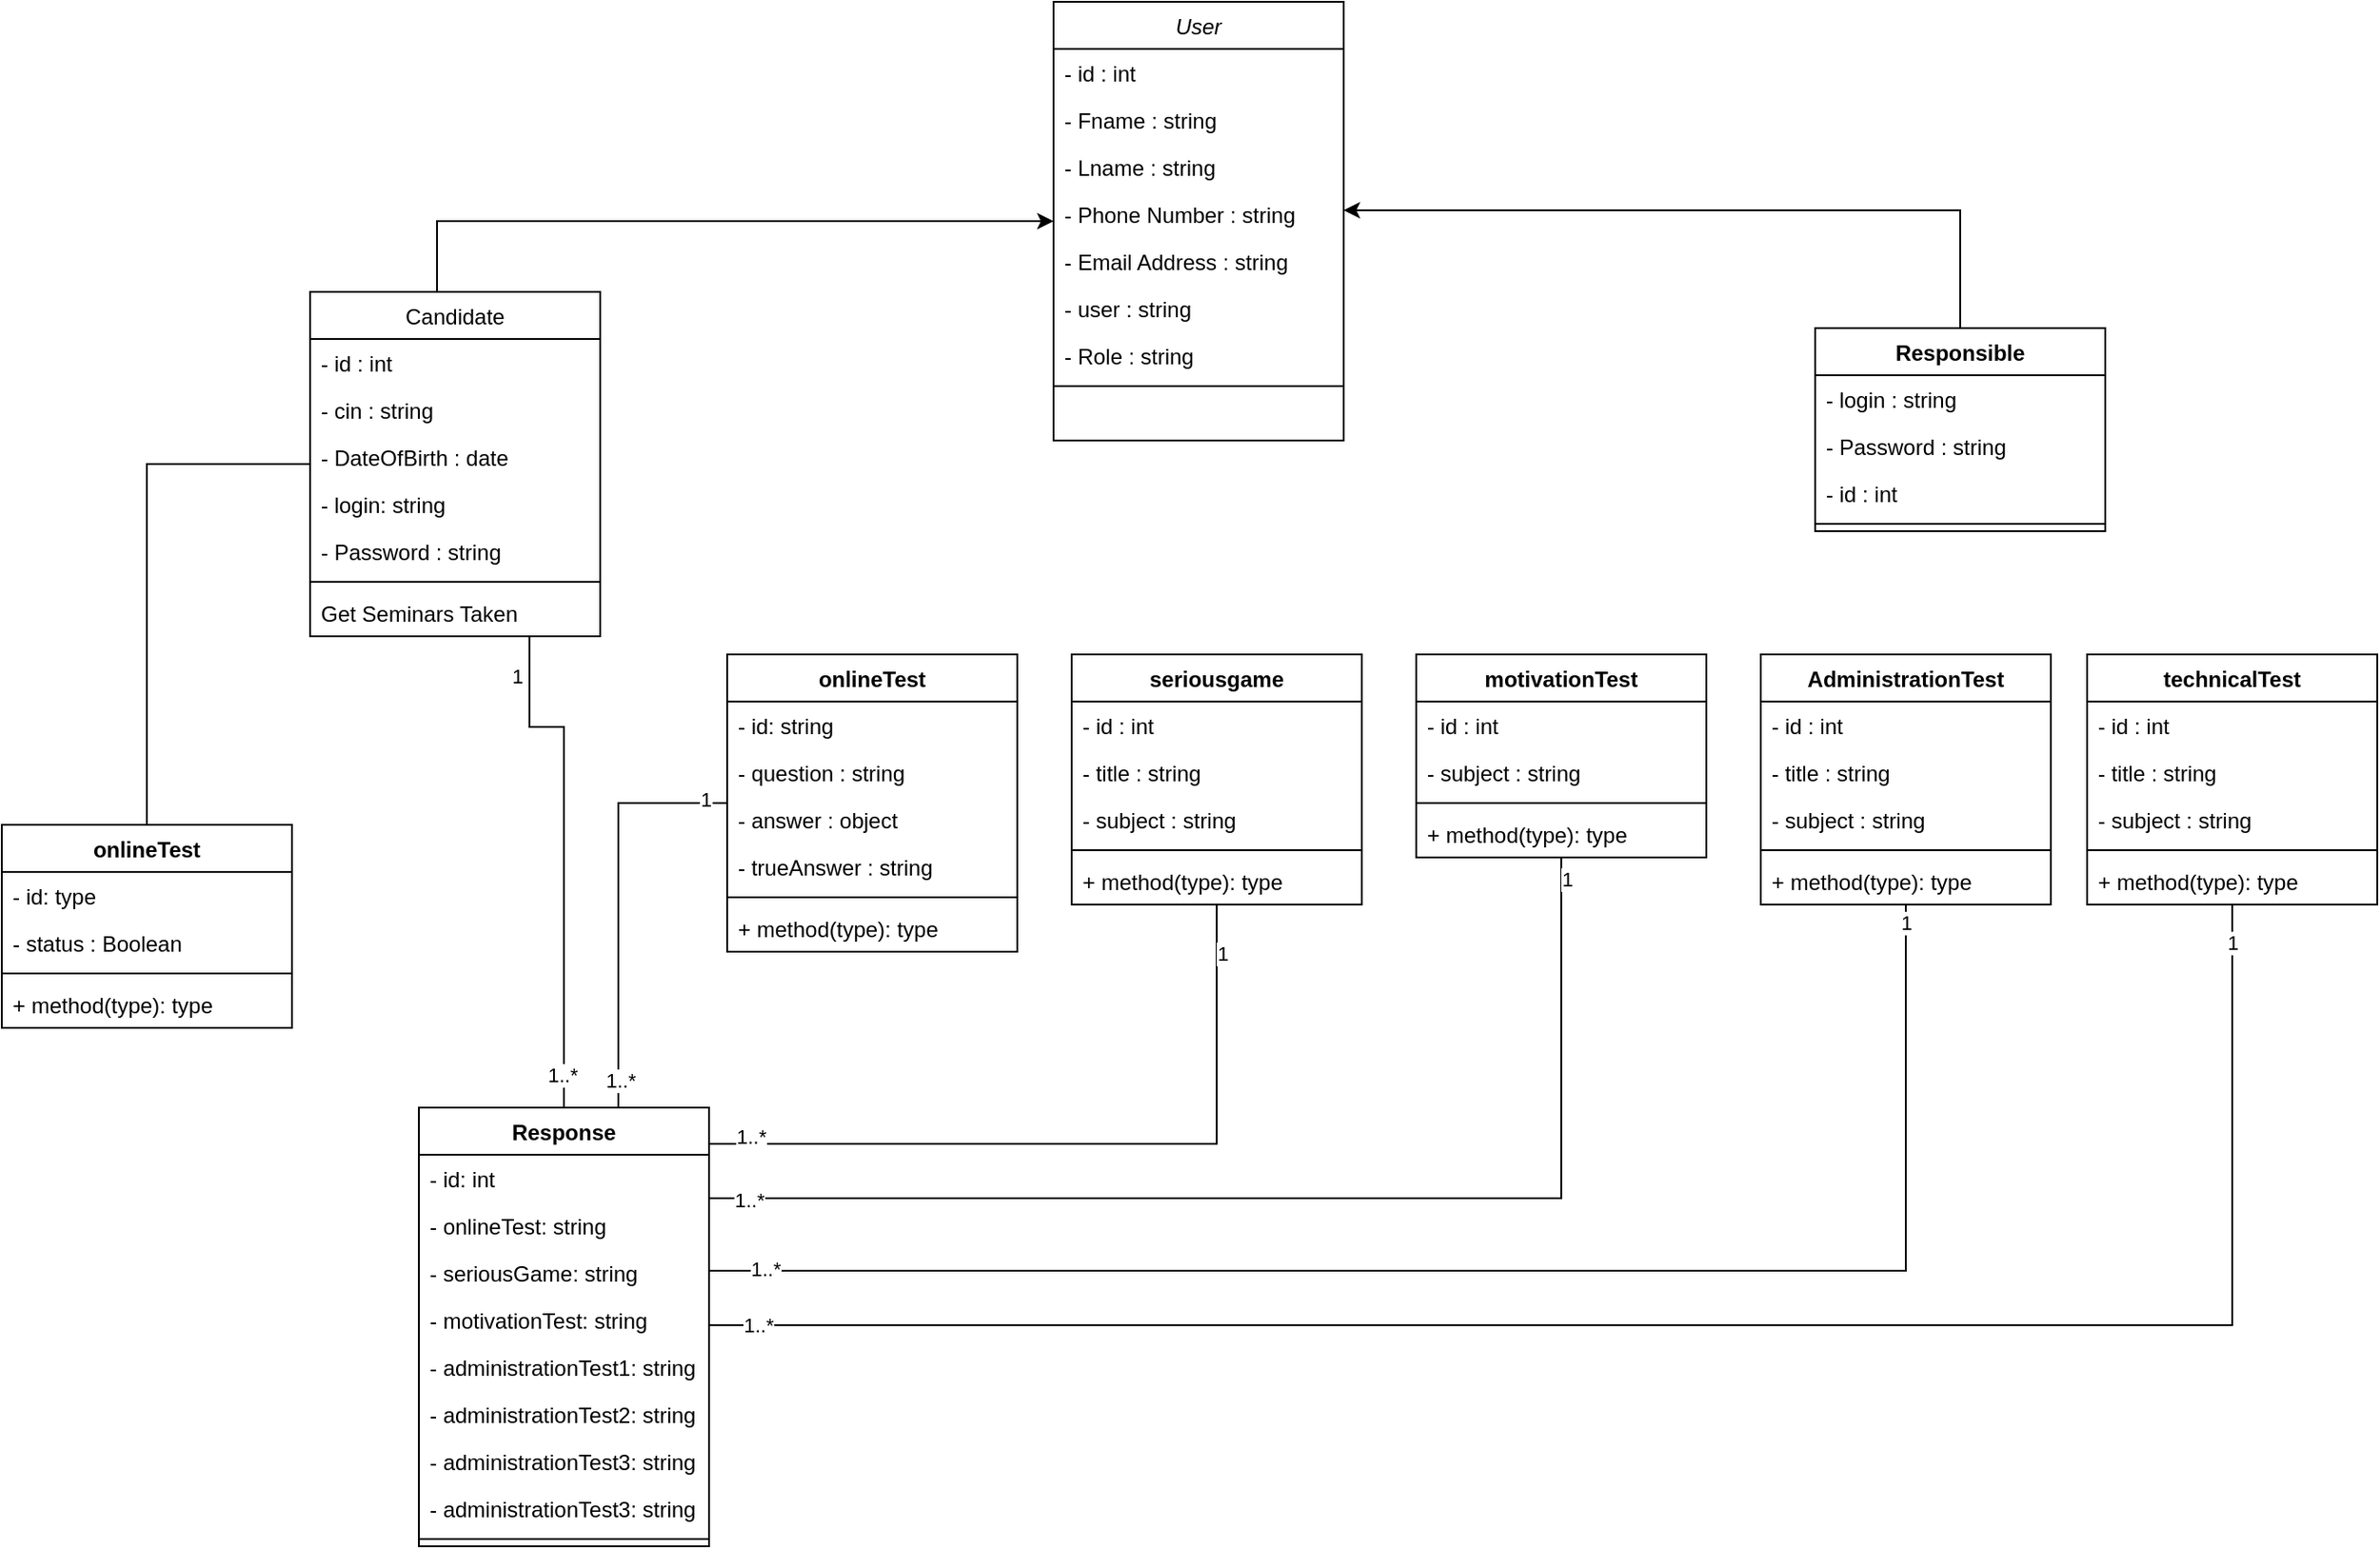<mxfile version="14.6.13" type="device"><diagram id="F8o84nJEw-hWBoXFJsS3" name="Page-1"><mxGraphModel dx="1874" dy="592" grid="1" gridSize="10" guides="1" tooltips="1" connect="1" arrows="1" fold="1" page="1" pageScale="1" pageWidth="850" pageHeight="1100" math="0" shadow="0"><root><mxCell id="0"/><mxCell id="1" parent="0"/><mxCell id="d54_C9uZVBw8hm2SXYbY-1" value="User" style="swimlane;fontStyle=2;align=center;verticalAlign=top;childLayout=stackLayout;horizontal=1;startSize=26;horizontalStack=0;resizeParent=1;resizeLast=0;collapsible=1;marginBottom=0;rounded=0;shadow=0;strokeWidth=1;" parent="1" vertex="1"><mxGeometry x="-50" y="40" width="160" height="242" as="geometry"><mxRectangle x="230" y="140" width="160" height="26" as="alternateBounds"/></mxGeometry></mxCell><mxCell id="d54_C9uZVBw8hm2SXYbY-2" value="- id : int" style="text;align=left;verticalAlign=top;spacingLeft=4;spacingRight=4;overflow=hidden;rotatable=0;points=[[0,0.5],[1,0.5]];portConstraint=eastwest;rounded=0;shadow=0;html=0;" parent="d54_C9uZVBw8hm2SXYbY-1" vertex="1"><mxGeometry y="26" width="160" height="26" as="geometry"/></mxCell><mxCell id="d54_C9uZVBw8hm2SXYbY-3" value="- Fname : string" style="text;align=left;verticalAlign=top;spacingLeft=4;spacingRight=4;overflow=hidden;rotatable=0;points=[[0,0.5],[1,0.5]];portConstraint=eastwest;" parent="d54_C9uZVBw8hm2SXYbY-1" vertex="1"><mxGeometry y="52" width="160" height="26" as="geometry"/></mxCell><mxCell id="d54_C9uZVBw8hm2SXYbY-4" value="- Lname : string" style="text;align=left;verticalAlign=top;spacingLeft=4;spacingRight=4;overflow=hidden;rotatable=0;points=[[0,0.5],[1,0.5]];portConstraint=eastwest;" parent="d54_C9uZVBw8hm2SXYbY-1" vertex="1"><mxGeometry y="78" width="160" height="26" as="geometry"/></mxCell><mxCell id="d54_C9uZVBw8hm2SXYbY-5" value="- Phone Number : string" style="text;align=left;verticalAlign=top;spacingLeft=4;spacingRight=4;overflow=hidden;rotatable=0;points=[[0,0.5],[1,0.5]];portConstraint=eastwest;rounded=0;shadow=0;html=0;" parent="d54_C9uZVBw8hm2SXYbY-1" vertex="1"><mxGeometry y="104" width="160" height="26" as="geometry"/></mxCell><mxCell id="d54_C9uZVBw8hm2SXYbY-6" value="- Email Address : string" style="text;align=left;verticalAlign=top;spacingLeft=4;spacingRight=4;overflow=hidden;rotatable=0;points=[[0,0.5],[1,0.5]];portConstraint=eastwest;rounded=0;shadow=0;html=0;" parent="d54_C9uZVBw8hm2SXYbY-1" vertex="1"><mxGeometry y="130" width="160" height="26" as="geometry"/></mxCell><mxCell id="d54_C9uZVBw8hm2SXYbY-38" value="- user : string" style="text;align=left;verticalAlign=top;spacingLeft=4;spacingRight=4;overflow=hidden;rotatable=0;points=[[0,0.5],[1,0.5]];portConstraint=eastwest;rounded=0;shadow=0;html=0;" parent="d54_C9uZVBw8hm2SXYbY-1" vertex="1"><mxGeometry y="156" width="160" height="26" as="geometry"/></mxCell><mxCell id="d54_C9uZVBw8hm2SXYbY-8" value="- Role : string" style="text;align=left;verticalAlign=top;spacingLeft=4;spacingRight=4;overflow=hidden;rotatable=0;points=[[0,0.5],[1,0.5]];portConstraint=eastwest;rounded=0;shadow=0;html=0;" parent="d54_C9uZVBw8hm2SXYbY-1" vertex="1"><mxGeometry y="182" width="160" height="26" as="geometry"/></mxCell><mxCell id="d54_C9uZVBw8hm2SXYbY-9" value="" style="line;html=1;strokeWidth=1;align=left;verticalAlign=middle;spacingTop=-1;spacingLeft=3;spacingRight=3;rotatable=0;labelPosition=right;points=[];portConstraint=eastwest;" parent="d54_C9uZVBw8hm2SXYbY-1" vertex="1"><mxGeometry y="208" width="160" height="8" as="geometry"/></mxCell><mxCell id="d54_C9uZVBw8hm2SXYbY-22" style="edgeStyle=orthogonalEdgeStyle;rounded=0;orthogonalLoop=1;jettySize=auto;html=1;" parent="1" source="d54_C9uZVBw8hm2SXYbY-10" target="d54_C9uZVBw8hm2SXYbY-1" edge="1"><mxGeometry relative="1" as="geometry"><Array as="points"><mxPoint x="-390" y="161"/></Array></mxGeometry></mxCell><mxCell id="d54_C9uZVBw8hm2SXYbY-46" style="edgeStyle=orthogonalEdgeStyle;rounded=0;orthogonalLoop=1;jettySize=auto;html=1;endArrow=none;endFill=0;" parent="1" source="d54_C9uZVBw8hm2SXYbY-10" target="d54_C9uZVBw8hm2SXYbY-42" edge="1"><mxGeometry relative="1" as="geometry"/></mxCell><mxCell id="d54_C9uZVBw8hm2SXYbY-55" style="edgeStyle=orthogonalEdgeStyle;rounded=0;orthogonalLoop=1;jettySize=auto;html=1;endArrow=none;endFill=0;" parent="1" source="d54_C9uZVBw8hm2SXYbY-10" target="d54_C9uZVBw8hm2SXYbY-50" edge="1"><mxGeometry relative="1" as="geometry"><Array as="points"><mxPoint x="-339" y="440"/></Array></mxGeometry></mxCell><mxCell id="d54_C9uZVBw8hm2SXYbY-56" value="1..*" style="edgeLabel;html=1;align=center;verticalAlign=middle;resizable=0;points=[];" parent="d54_C9uZVBw8hm2SXYbY-55" vertex="1" connectable="0"><mxGeometry x="0.868" y="-1" relative="1" as="geometry"><mxPoint as="offset"/></mxGeometry></mxCell><mxCell id="d54_C9uZVBw8hm2SXYbY-57" value="1" style="edgeLabel;html=1;align=center;verticalAlign=middle;resizable=0;points=[];" parent="d54_C9uZVBw8hm2SXYbY-55" vertex="1" connectable="0"><mxGeometry x="-0.841" y="-7" relative="1" as="geometry"><mxPoint as="offset"/></mxGeometry></mxCell><mxCell id="d54_C9uZVBw8hm2SXYbY-10" value="Candidate" style="swimlane;fontStyle=0;align=center;verticalAlign=top;childLayout=stackLayout;horizontal=1;startSize=26;horizontalStack=0;resizeParent=1;resizeLast=0;collapsible=1;marginBottom=0;rounded=0;shadow=0;strokeWidth=1;" parent="1" vertex="1"><mxGeometry x="-460" y="200" width="160" height="190" as="geometry"><mxRectangle x="130" y="380" width="160" height="26" as="alternateBounds"/></mxGeometry></mxCell><mxCell id="d54_C9uZVBw8hm2SXYbY-11" value="- id : int" style="text;align=left;verticalAlign=top;spacingLeft=4;spacingRight=4;overflow=hidden;rotatable=0;points=[[0,0.5],[1,0.5]];portConstraint=eastwest;rounded=0;shadow=0;html=0;" parent="d54_C9uZVBw8hm2SXYbY-10" vertex="1"><mxGeometry y="26" width="160" height="26" as="geometry"/></mxCell><mxCell id="d54_C9uZVBw8hm2SXYbY-12" value="- cin : string" style="text;align=left;verticalAlign=top;spacingLeft=4;spacingRight=4;overflow=hidden;rotatable=0;points=[[0,0.5],[1,0.5]];portConstraint=eastwest;" parent="d54_C9uZVBw8hm2SXYbY-10" vertex="1"><mxGeometry y="52" width="160" height="26" as="geometry"/></mxCell><mxCell id="d54_C9uZVBw8hm2SXYbY-13" value="- DateOfBirth : date" style="text;align=left;verticalAlign=top;spacingLeft=4;spacingRight=4;overflow=hidden;rotatable=0;points=[[0,0.5],[1,0.5]];portConstraint=eastwest;rounded=0;shadow=0;html=0;" parent="d54_C9uZVBw8hm2SXYbY-10" vertex="1"><mxGeometry y="78" width="160" height="26" as="geometry"/></mxCell><mxCell id="d54_C9uZVBw8hm2SXYbY-41" value="- login: string" style="text;align=left;verticalAlign=top;spacingLeft=4;spacingRight=4;overflow=hidden;rotatable=0;points=[[0,0.5],[1,0.5]];portConstraint=eastwest;rounded=0;shadow=0;html=0;" parent="d54_C9uZVBw8hm2SXYbY-10" vertex="1"><mxGeometry y="104" width="160" height="26" as="geometry"/></mxCell><mxCell id="d54_C9uZVBw8hm2SXYbY-40" value="- Password : string" style="text;align=left;verticalAlign=top;spacingLeft=4;spacingRight=4;overflow=hidden;rotatable=0;points=[[0,0.5],[1,0.5]];portConstraint=eastwest;rounded=0;shadow=0;html=0;" parent="d54_C9uZVBw8hm2SXYbY-10" vertex="1"><mxGeometry y="130" width="160" height="26" as="geometry"/></mxCell><mxCell id="d54_C9uZVBw8hm2SXYbY-17" value="" style="line;html=1;strokeWidth=1;align=left;verticalAlign=middle;spacingTop=-1;spacingLeft=3;spacingRight=3;rotatable=0;labelPosition=right;points=[];portConstraint=eastwest;" parent="d54_C9uZVBw8hm2SXYbY-10" vertex="1"><mxGeometry y="156" width="160" height="8" as="geometry"/></mxCell><mxCell id="d54_C9uZVBw8hm2SXYbY-18" value="Get Seminars Taken" style="text;align=left;verticalAlign=top;spacingLeft=4;spacingRight=4;overflow=hidden;rotatable=0;points=[[0,0.5],[1,0.5]];portConstraint=eastwest;" parent="d54_C9uZVBw8hm2SXYbY-10" vertex="1"><mxGeometry y="164" width="160" height="26" as="geometry"/></mxCell><mxCell id="d54_C9uZVBw8hm2SXYbY-23" style="edgeStyle=orthogonalEdgeStyle;rounded=0;orthogonalLoop=1;jettySize=auto;html=1;" parent="1" source="d54_C9uZVBw8hm2SXYbY-19" target="d54_C9uZVBw8hm2SXYbY-1" edge="1"><mxGeometry relative="1" as="geometry"><Array as="points"><mxPoint x="450" y="155"/></Array></mxGeometry></mxCell><mxCell id="d54_C9uZVBw8hm2SXYbY-19" value="Responsible" style="swimlane;fontStyle=1;align=center;verticalAlign=top;childLayout=stackLayout;horizontal=1;startSize=26;horizontalStack=0;resizeParent=1;resizeParentMax=0;resizeLast=0;collapsible=1;marginBottom=0;fillColor=#ffffff;" parent="1" vertex="1"><mxGeometry x="370" y="220" width="160" height="112" as="geometry"/></mxCell><mxCell id="d54_C9uZVBw8hm2SXYbY-7" value="- login : string" style="text;align=left;verticalAlign=top;spacingLeft=4;spacingRight=4;overflow=hidden;rotatable=0;points=[[0,0.5],[1,0.5]];portConstraint=eastwest;rounded=0;shadow=0;html=0;" parent="d54_C9uZVBw8hm2SXYbY-19" vertex="1"><mxGeometry y="26" width="160" height="26" as="geometry"/></mxCell><mxCell id="d54_C9uZVBw8hm2SXYbY-39" value="- Password : string" style="text;align=left;verticalAlign=top;spacingLeft=4;spacingRight=4;overflow=hidden;rotatable=0;points=[[0,0.5],[1,0.5]];portConstraint=eastwest;rounded=0;shadow=0;html=0;" parent="d54_C9uZVBw8hm2SXYbY-19" vertex="1"><mxGeometry y="52" width="160" height="26" as="geometry"/></mxCell><mxCell id="d54_C9uZVBw8hm2SXYbY-20" value="- id : int" style="text;align=left;verticalAlign=top;spacingLeft=4;spacingRight=4;overflow=hidden;rotatable=0;points=[[0,0.5],[1,0.5]];portConstraint=eastwest;rounded=0;shadow=0;html=0;" parent="d54_C9uZVBw8hm2SXYbY-19" vertex="1"><mxGeometry y="78" width="160" height="26" as="geometry"/></mxCell><mxCell id="d54_C9uZVBw8hm2SXYbY-21" value="" style="line;strokeWidth=1;fillColor=none;align=left;verticalAlign=middle;spacingTop=-1;spacingLeft=3;spacingRight=3;rotatable=0;labelPosition=right;points=[];portConstraint=eastwest;" parent="d54_C9uZVBw8hm2SXYbY-19" vertex="1"><mxGeometry y="104" width="160" height="8" as="geometry"/></mxCell><mxCell id="d54_C9uZVBw8hm2SXYbY-47" style="edgeStyle=orthogonalEdgeStyle;rounded=0;orthogonalLoop=1;jettySize=auto;html=1;endArrow=none;endFill=0;" parent="1" source="d54_C9uZVBw8hm2SXYbY-31" target="d54_C9uZVBw8hm2SXYbY-50" edge="1"><mxGeometry relative="1" as="geometry"><Array as="points"><mxPoint x="-290" y="482"/></Array></mxGeometry></mxCell><mxCell id="d54_C9uZVBw8hm2SXYbY-58" value="1..*" style="edgeLabel;html=1;align=center;verticalAlign=middle;resizable=0;points=[];" parent="d54_C9uZVBw8hm2SXYbY-47" vertex="1" connectable="0"><mxGeometry x="0.866" y="1" relative="1" as="geometry"><mxPoint as="offset"/></mxGeometry></mxCell><mxCell id="d54_C9uZVBw8hm2SXYbY-59" value="1" style="edgeLabel;html=1;align=center;verticalAlign=middle;resizable=0;points=[];" parent="d54_C9uZVBw8hm2SXYbY-47" vertex="1" connectable="0"><mxGeometry x="-0.893" y="-2" relative="1" as="geometry"><mxPoint as="offset"/></mxGeometry></mxCell><mxCell id="d54_C9uZVBw8hm2SXYbY-31" value="onlineTest" style="swimlane;fontStyle=1;align=center;verticalAlign=top;childLayout=stackLayout;horizontal=1;startSize=26;horizontalStack=0;resizeParent=1;resizeParentMax=0;resizeLast=0;collapsible=1;marginBottom=0;" parent="1" vertex="1"><mxGeometry x="-230" y="400" width="160" height="164" as="geometry"/></mxCell><mxCell id="d54_C9uZVBw8hm2SXYbY-48" value="- id: string" style="text;strokeColor=none;fillColor=none;align=left;verticalAlign=top;spacingLeft=4;spacingRight=4;overflow=hidden;rotatable=0;points=[[0,0.5],[1,0.5]];portConstraint=eastwest;" parent="d54_C9uZVBw8hm2SXYbY-31" vertex="1"><mxGeometry y="26" width="160" height="26" as="geometry"/></mxCell><mxCell id="d54_C9uZVBw8hm2SXYbY-35" value="- question : string" style="text;strokeColor=none;fillColor=none;align=left;verticalAlign=top;spacingLeft=4;spacingRight=4;overflow=hidden;rotatable=0;points=[[0,0.5],[1,0.5]];portConstraint=eastwest;" parent="d54_C9uZVBw8hm2SXYbY-31" vertex="1"><mxGeometry y="52" width="160" height="26" as="geometry"/></mxCell><mxCell id="d54_C9uZVBw8hm2SXYbY-36" value="- answer : object&#10;" style="text;strokeColor=none;fillColor=none;align=left;verticalAlign=top;spacingLeft=4;spacingRight=4;overflow=hidden;rotatable=0;points=[[0,0.5],[1,0.5]];portConstraint=eastwest;" parent="d54_C9uZVBw8hm2SXYbY-31" vertex="1"><mxGeometry y="78" width="160" height="26" as="geometry"/></mxCell><mxCell id="d54_C9uZVBw8hm2SXYbY-37" value="- trueAnswer : string" style="text;strokeColor=none;fillColor=none;align=left;verticalAlign=top;spacingLeft=4;spacingRight=4;overflow=hidden;rotatable=0;points=[[0,0.5],[1,0.5]];portConstraint=eastwest;" parent="d54_C9uZVBw8hm2SXYbY-31" vertex="1"><mxGeometry y="104" width="160" height="26" as="geometry"/></mxCell><mxCell id="d54_C9uZVBw8hm2SXYbY-33" value="" style="line;strokeWidth=1;fillColor=none;align=left;verticalAlign=middle;spacingTop=-1;spacingLeft=3;spacingRight=3;rotatable=0;labelPosition=right;points=[];portConstraint=eastwest;" parent="d54_C9uZVBw8hm2SXYbY-31" vertex="1"><mxGeometry y="130" width="160" height="8" as="geometry"/></mxCell><mxCell id="d54_C9uZVBw8hm2SXYbY-34" value="+ method(type): type" style="text;strokeColor=none;fillColor=none;align=left;verticalAlign=top;spacingLeft=4;spacingRight=4;overflow=hidden;rotatable=0;points=[[0,0.5],[1,0.5]];portConstraint=eastwest;" parent="d54_C9uZVBw8hm2SXYbY-31" vertex="1"><mxGeometry y="138" width="160" height="26" as="geometry"/></mxCell><mxCell id="d54_C9uZVBw8hm2SXYbY-42" value="onlineTest" style="swimlane;fontStyle=1;align=center;verticalAlign=top;childLayout=stackLayout;horizontal=1;startSize=26;horizontalStack=0;resizeParent=1;resizeParentMax=0;resizeLast=0;collapsible=1;marginBottom=0;" parent="1" vertex="1"><mxGeometry x="-630" y="494" width="160" height="112" as="geometry"/></mxCell><mxCell id="d54_C9uZVBw8hm2SXYbY-43" value="- id: type" style="text;strokeColor=none;fillColor=none;align=left;verticalAlign=top;spacingLeft=4;spacingRight=4;overflow=hidden;rotatable=0;points=[[0,0.5],[1,0.5]];portConstraint=eastwest;" parent="d54_C9uZVBw8hm2SXYbY-42" vertex="1"><mxGeometry y="26" width="160" height="26" as="geometry"/></mxCell><mxCell id="d54_C9uZVBw8hm2SXYbY-49" value="- status : Boolean" style="text;strokeColor=none;fillColor=none;align=left;verticalAlign=top;spacingLeft=4;spacingRight=4;overflow=hidden;rotatable=0;points=[[0,0.5],[1,0.5]];portConstraint=eastwest;" parent="d54_C9uZVBw8hm2SXYbY-42" vertex="1"><mxGeometry y="52" width="160" height="26" as="geometry"/></mxCell><mxCell id="d54_C9uZVBw8hm2SXYbY-44" value="" style="line;strokeWidth=1;fillColor=none;align=left;verticalAlign=middle;spacingTop=-1;spacingLeft=3;spacingRight=3;rotatable=0;labelPosition=right;points=[];portConstraint=eastwest;" parent="d54_C9uZVBw8hm2SXYbY-42" vertex="1"><mxGeometry y="78" width="160" height="8" as="geometry"/></mxCell><mxCell id="d54_C9uZVBw8hm2SXYbY-45" value="+ method(type): type" style="text;strokeColor=none;fillColor=none;align=left;verticalAlign=top;spacingLeft=4;spacingRight=4;overflow=hidden;rotatable=0;points=[[0,0.5],[1,0.5]];portConstraint=eastwest;" parent="d54_C9uZVBw8hm2SXYbY-42" vertex="1"><mxGeometry y="86" width="160" height="26" as="geometry"/></mxCell><mxCell id="d54_C9uZVBw8hm2SXYbY-84" style="edgeStyle=orthogonalEdgeStyle;rounded=0;orthogonalLoop=1;jettySize=auto;html=1;endArrow=none;endFill=0;" parent="1" source="d54_C9uZVBw8hm2SXYbY-50" target="d54_C9uZVBw8hm2SXYbY-78" edge="1"><mxGeometry relative="1" as="geometry"><Array as="points"><mxPoint x="230" y="700"/></Array></mxGeometry></mxCell><mxCell id="d54_C9uZVBw8hm2SXYbY-85" value="1..*" style="edgeLabel;html=1;align=center;verticalAlign=middle;resizable=0;points=[];" parent="d54_C9uZVBw8hm2SXYbY-84" vertex="1" connectable="0"><mxGeometry x="-0.934" y="-1" relative="1" as="geometry"><mxPoint as="offset"/></mxGeometry></mxCell><mxCell id="d54_C9uZVBw8hm2SXYbY-86" value="1" style="edgeLabel;html=1;align=center;verticalAlign=middle;resizable=0;points=[];" parent="d54_C9uZVBw8hm2SXYbY-84" vertex="1" connectable="0"><mxGeometry x="0.965" y="-3" relative="1" as="geometry"><mxPoint as="offset"/></mxGeometry></mxCell><mxCell id="d54_C9uZVBw8hm2SXYbY-50" value="Response" style="swimlane;fontStyle=1;align=center;verticalAlign=top;childLayout=stackLayout;horizontal=1;startSize=26;horizontalStack=0;resizeParent=1;resizeParentMax=0;resizeLast=0;collapsible=1;marginBottom=0;" parent="1" vertex="1"><mxGeometry x="-400" y="650" width="160" height="242" as="geometry"/></mxCell><mxCell id="d54_C9uZVBw8hm2SXYbY-51" value="- id: int" style="text;strokeColor=none;fillColor=none;align=left;verticalAlign=top;spacingLeft=4;spacingRight=4;overflow=hidden;rotatable=0;points=[[0,0.5],[1,0.5]];portConstraint=eastwest;" parent="d54_C9uZVBw8hm2SXYbY-50" vertex="1"><mxGeometry y="26" width="160" height="26" as="geometry"/></mxCell><mxCell id="d54_C9uZVBw8hm2SXYbY-54" value="- onlineTest: string" style="text;strokeColor=none;fillColor=none;align=left;verticalAlign=top;spacingLeft=4;spacingRight=4;overflow=hidden;rotatable=0;points=[[0,0.5],[1,0.5]];portConstraint=eastwest;" parent="d54_C9uZVBw8hm2SXYbY-50" vertex="1"><mxGeometry y="52" width="160" height="26" as="geometry"/></mxCell><mxCell id="d54_C9uZVBw8hm2SXYbY-77" value="- seriousGame: string" style="text;strokeColor=none;fillColor=none;align=left;verticalAlign=top;spacingLeft=4;spacingRight=4;overflow=hidden;rotatable=0;points=[[0,0.5],[1,0.5]];portConstraint=eastwest;" parent="d54_C9uZVBw8hm2SXYbY-50" vertex="1"><mxGeometry y="78" width="160" height="26" as="geometry"/></mxCell><mxCell id="sQ1m5R62M48vvB6KP1wV-3" value="- motivationTest: string" style="text;strokeColor=none;fillColor=none;align=left;verticalAlign=top;spacingLeft=4;spacingRight=4;overflow=hidden;rotatable=0;points=[[0,0.5],[1,0.5]];portConstraint=eastwest;" vertex="1" parent="d54_C9uZVBw8hm2SXYbY-50"><mxGeometry y="104" width="160" height="26" as="geometry"/></mxCell><mxCell id="sQ1m5R62M48vvB6KP1wV-2" value="- administrationTest1: string" style="text;strokeColor=none;fillColor=none;align=left;verticalAlign=top;spacingLeft=4;spacingRight=4;overflow=hidden;rotatable=0;points=[[0,0.5],[1,0.5]];portConstraint=eastwest;" vertex="1" parent="d54_C9uZVBw8hm2SXYbY-50"><mxGeometry y="130" width="160" height="26" as="geometry"/></mxCell><mxCell id="sQ1m5R62M48vvB6KP1wV-1" value="- administrationTest2: string" style="text;strokeColor=none;fillColor=none;align=left;verticalAlign=top;spacingLeft=4;spacingRight=4;overflow=hidden;rotatable=0;points=[[0,0.5],[1,0.5]];portConstraint=eastwest;" vertex="1" parent="d54_C9uZVBw8hm2SXYbY-50"><mxGeometry y="156" width="160" height="26" as="geometry"/></mxCell><mxCell id="sQ1m5R62M48vvB6KP1wV-4" value="- administrationTest3: string" style="text;strokeColor=none;fillColor=none;align=left;verticalAlign=top;spacingLeft=4;spacingRight=4;overflow=hidden;rotatable=0;points=[[0,0.5],[1,0.5]];portConstraint=eastwest;" vertex="1" parent="d54_C9uZVBw8hm2SXYbY-50"><mxGeometry y="182" width="160" height="26" as="geometry"/></mxCell><mxCell id="sQ1m5R62M48vvB6KP1wV-5" value="- administrationTest3: string" style="text;strokeColor=none;fillColor=none;align=left;verticalAlign=top;spacingLeft=4;spacingRight=4;overflow=hidden;rotatable=0;points=[[0,0.5],[1,0.5]];portConstraint=eastwest;" vertex="1" parent="d54_C9uZVBw8hm2SXYbY-50"><mxGeometry y="208" width="160" height="26" as="geometry"/></mxCell><mxCell id="d54_C9uZVBw8hm2SXYbY-52" value="" style="line;strokeWidth=1;fillColor=none;align=left;verticalAlign=middle;spacingTop=-1;spacingLeft=3;spacingRight=3;rotatable=0;labelPosition=right;points=[];portConstraint=eastwest;" parent="d54_C9uZVBw8hm2SXYbY-50" vertex="1"><mxGeometry y="234" width="160" height="8" as="geometry"/></mxCell><mxCell id="d54_C9uZVBw8hm2SXYbY-74" style="edgeStyle=orthogonalEdgeStyle;rounded=0;orthogonalLoop=1;jettySize=auto;html=1;endArrow=none;endFill=0;" parent="1" source="d54_C9uZVBw8hm2SXYbY-62" target="d54_C9uZVBw8hm2SXYbY-50" edge="1"><mxGeometry relative="1" as="geometry"><Array as="points"><mxPoint x="40" y="670"/></Array></mxGeometry></mxCell><mxCell id="d54_C9uZVBw8hm2SXYbY-75" value="1" style="edgeLabel;html=1;align=center;verticalAlign=middle;resizable=0;points=[];" parent="d54_C9uZVBw8hm2SXYbY-74" vertex="1" connectable="0"><mxGeometry x="-0.87" y="3" relative="1" as="geometry"><mxPoint as="offset"/></mxGeometry></mxCell><mxCell id="d54_C9uZVBw8hm2SXYbY-76" value="1..*" style="edgeLabel;html=1;align=center;verticalAlign=middle;resizable=0;points=[];" parent="d54_C9uZVBw8hm2SXYbY-74" vertex="1" connectable="0"><mxGeometry x="0.888" y="-4" relative="1" as="geometry"><mxPoint as="offset"/></mxGeometry></mxCell><mxCell id="d54_C9uZVBw8hm2SXYbY-62" value="seriousgame" style="swimlane;fontStyle=1;align=center;verticalAlign=top;childLayout=stackLayout;horizontal=1;startSize=26;horizontalStack=0;resizeParent=1;resizeParentMax=0;resizeLast=0;collapsible=1;marginBottom=0;" parent="1" vertex="1"><mxGeometry x="-40" y="400" width="160" height="138" as="geometry"/></mxCell><mxCell id="d54_C9uZVBw8hm2SXYbY-63" value="- id : int" style="text;strokeColor=none;fillColor=none;align=left;verticalAlign=top;spacingLeft=4;spacingRight=4;overflow=hidden;rotatable=0;points=[[0,0.5],[1,0.5]];portConstraint=eastwest;" parent="d54_C9uZVBw8hm2SXYbY-62" vertex="1"><mxGeometry y="26" width="160" height="26" as="geometry"/></mxCell><mxCell id="d54_C9uZVBw8hm2SXYbY-67" value="- title : string" style="text;strokeColor=none;fillColor=none;align=left;verticalAlign=top;spacingLeft=4;spacingRight=4;overflow=hidden;rotatable=0;points=[[0,0.5],[1,0.5]];portConstraint=eastwest;" parent="d54_C9uZVBw8hm2SXYbY-62" vertex="1"><mxGeometry y="52" width="160" height="26" as="geometry"/></mxCell><mxCell id="d54_C9uZVBw8hm2SXYbY-66" value="- subject : string" style="text;strokeColor=none;fillColor=none;align=left;verticalAlign=top;spacingLeft=4;spacingRight=4;overflow=hidden;rotatable=0;points=[[0,0.5],[1,0.5]];portConstraint=eastwest;" parent="d54_C9uZVBw8hm2SXYbY-62" vertex="1"><mxGeometry y="78" width="160" height="26" as="geometry"/></mxCell><mxCell id="d54_C9uZVBw8hm2SXYbY-64" value="" style="line;strokeWidth=1;fillColor=none;align=left;verticalAlign=middle;spacingTop=-1;spacingLeft=3;spacingRight=3;rotatable=0;labelPosition=right;points=[];portConstraint=eastwest;" parent="d54_C9uZVBw8hm2SXYbY-62" vertex="1"><mxGeometry y="104" width="160" height="8" as="geometry"/></mxCell><mxCell id="d54_C9uZVBw8hm2SXYbY-65" value="+ method(type): type" style="text;strokeColor=none;fillColor=none;align=left;verticalAlign=top;spacingLeft=4;spacingRight=4;overflow=hidden;rotatable=0;points=[[0,0.5],[1,0.5]];portConstraint=eastwest;" parent="d54_C9uZVBw8hm2SXYbY-62" vertex="1"><mxGeometry y="112" width="160" height="26" as="geometry"/></mxCell><mxCell id="d54_C9uZVBw8hm2SXYbY-78" value="motivationTest" style="swimlane;fontStyle=1;align=center;verticalAlign=top;childLayout=stackLayout;horizontal=1;startSize=26;horizontalStack=0;resizeParent=1;resizeParentMax=0;resizeLast=0;collapsible=1;marginBottom=0;" parent="1" vertex="1"><mxGeometry x="150" y="400" width="160" height="112" as="geometry"/></mxCell><mxCell id="d54_C9uZVBw8hm2SXYbY-79" value="- id : int" style="text;strokeColor=none;fillColor=none;align=left;verticalAlign=top;spacingLeft=4;spacingRight=4;overflow=hidden;rotatable=0;points=[[0,0.5],[1,0.5]];portConstraint=eastwest;" parent="d54_C9uZVBw8hm2SXYbY-78" vertex="1"><mxGeometry y="26" width="160" height="26" as="geometry"/></mxCell><mxCell id="d54_C9uZVBw8hm2SXYbY-81" value="- subject : string" style="text;strokeColor=none;fillColor=none;align=left;verticalAlign=top;spacingLeft=4;spacingRight=4;overflow=hidden;rotatable=0;points=[[0,0.5],[1,0.5]];portConstraint=eastwest;" parent="d54_C9uZVBw8hm2SXYbY-78" vertex="1"><mxGeometry y="52" width="160" height="26" as="geometry"/></mxCell><mxCell id="d54_C9uZVBw8hm2SXYbY-82" value="" style="line;strokeWidth=1;fillColor=none;align=left;verticalAlign=middle;spacingTop=-1;spacingLeft=3;spacingRight=3;rotatable=0;labelPosition=right;points=[];portConstraint=eastwest;" parent="d54_C9uZVBw8hm2SXYbY-78" vertex="1"><mxGeometry y="78" width="160" height="8" as="geometry"/></mxCell><mxCell id="d54_C9uZVBw8hm2SXYbY-83" value="+ method(type): type" style="text;strokeColor=none;fillColor=none;align=left;verticalAlign=top;spacingLeft=4;spacingRight=4;overflow=hidden;rotatable=0;points=[[0,0.5],[1,0.5]];portConstraint=eastwest;" parent="d54_C9uZVBw8hm2SXYbY-78" vertex="1"><mxGeometry y="86" width="160" height="26" as="geometry"/></mxCell><mxCell id="d54_C9uZVBw8hm2SXYbY-93" style="edgeStyle=orthogonalEdgeStyle;rounded=0;orthogonalLoop=1;jettySize=auto;html=1;endArrow=none;endFill=0;" parent="1" source="d54_C9uZVBw8hm2SXYbY-87" target="d54_C9uZVBw8hm2SXYbY-50" edge="1"><mxGeometry relative="1" as="geometry"><Array as="points"><mxPoint x="420" y="740"/></Array></mxGeometry></mxCell><mxCell id="d54_C9uZVBw8hm2SXYbY-94" value="1..*" style="edgeLabel;html=1;align=center;verticalAlign=middle;resizable=0;points=[];" parent="d54_C9uZVBw8hm2SXYbY-93" vertex="1" connectable="0"><mxGeometry x="0.929" y="-1" relative="1" as="geometry"><mxPoint as="offset"/></mxGeometry></mxCell><mxCell id="d54_C9uZVBw8hm2SXYbY-95" value="1" style="edgeLabel;html=1;align=center;verticalAlign=middle;resizable=0;points=[];" parent="d54_C9uZVBw8hm2SXYbY-93" vertex="1" connectable="0"><mxGeometry x="-0.977" relative="1" as="geometry"><mxPoint as="offset"/></mxGeometry></mxCell><mxCell id="d54_C9uZVBw8hm2SXYbY-87" value="AdministrationTest" style="swimlane;fontStyle=1;align=center;verticalAlign=top;childLayout=stackLayout;horizontal=1;startSize=26;horizontalStack=0;resizeParent=1;resizeParentMax=0;resizeLast=0;collapsible=1;marginBottom=0;" parent="1" vertex="1"><mxGeometry x="340" y="400" width="160" height="138" as="geometry"/></mxCell><mxCell id="d54_C9uZVBw8hm2SXYbY-88" value="- id : int" style="text;strokeColor=none;fillColor=none;align=left;verticalAlign=top;spacingLeft=4;spacingRight=4;overflow=hidden;rotatable=0;points=[[0,0.5],[1,0.5]];portConstraint=eastwest;" parent="d54_C9uZVBw8hm2SXYbY-87" vertex="1"><mxGeometry y="26" width="160" height="26" as="geometry"/></mxCell><mxCell id="d54_C9uZVBw8hm2SXYbY-89" value="- title : string" style="text;strokeColor=none;fillColor=none;align=left;verticalAlign=top;spacingLeft=4;spacingRight=4;overflow=hidden;rotatable=0;points=[[0,0.5],[1,0.5]];portConstraint=eastwest;" parent="d54_C9uZVBw8hm2SXYbY-87" vertex="1"><mxGeometry y="52" width="160" height="26" as="geometry"/></mxCell><mxCell id="d54_C9uZVBw8hm2SXYbY-90" value="- subject : string" style="text;strokeColor=none;fillColor=none;align=left;verticalAlign=top;spacingLeft=4;spacingRight=4;overflow=hidden;rotatable=0;points=[[0,0.5],[1,0.5]];portConstraint=eastwest;" parent="d54_C9uZVBw8hm2SXYbY-87" vertex="1"><mxGeometry y="78" width="160" height="26" as="geometry"/></mxCell><mxCell id="d54_C9uZVBw8hm2SXYbY-91" value="" style="line;strokeWidth=1;fillColor=none;align=left;verticalAlign=middle;spacingTop=-1;spacingLeft=3;spacingRight=3;rotatable=0;labelPosition=right;points=[];portConstraint=eastwest;" parent="d54_C9uZVBw8hm2SXYbY-87" vertex="1"><mxGeometry y="104" width="160" height="8" as="geometry"/></mxCell><mxCell id="d54_C9uZVBw8hm2SXYbY-92" value="+ method(type): type" style="text;strokeColor=none;fillColor=none;align=left;verticalAlign=top;spacingLeft=4;spacingRight=4;overflow=hidden;rotatable=0;points=[[0,0.5],[1,0.5]];portConstraint=eastwest;" parent="d54_C9uZVBw8hm2SXYbY-87" vertex="1"><mxGeometry y="112" width="160" height="26" as="geometry"/></mxCell><mxCell id="d54_C9uZVBw8hm2SXYbY-102" style="edgeStyle=orthogonalEdgeStyle;rounded=0;orthogonalLoop=1;jettySize=auto;html=1;endArrow=none;endFill=0;" parent="1" source="d54_C9uZVBw8hm2SXYbY-96" target="d54_C9uZVBw8hm2SXYbY-50" edge="1"><mxGeometry relative="1" as="geometry"><Array as="points"><mxPoint x="600" y="770"/></Array></mxGeometry></mxCell><mxCell id="d54_C9uZVBw8hm2SXYbY-103" value="1..*" style="edgeLabel;html=1;align=center;verticalAlign=middle;resizable=0;points=[];" parent="d54_C9uZVBw8hm2SXYbY-102" vertex="1" connectable="0"><mxGeometry x="0.95" relative="1" as="geometry"><mxPoint as="offset"/></mxGeometry></mxCell><mxCell id="d54_C9uZVBw8hm2SXYbY-104" value="1" style="edgeLabel;html=1;align=center;verticalAlign=middle;resizable=0;points=[];" parent="d54_C9uZVBw8hm2SXYbY-102" vertex="1" connectable="0"><mxGeometry x="-0.962" relative="1" as="geometry"><mxPoint as="offset"/></mxGeometry></mxCell><mxCell id="d54_C9uZVBw8hm2SXYbY-96" value="technicalTest" style="swimlane;fontStyle=1;align=center;verticalAlign=top;childLayout=stackLayout;horizontal=1;startSize=26;horizontalStack=0;resizeParent=1;resizeParentMax=0;resizeLast=0;collapsible=1;marginBottom=0;" parent="1" vertex="1"><mxGeometry x="520" y="400" width="160" height="138" as="geometry"/></mxCell><mxCell id="d54_C9uZVBw8hm2SXYbY-97" value="- id : int" style="text;strokeColor=none;fillColor=none;align=left;verticalAlign=top;spacingLeft=4;spacingRight=4;overflow=hidden;rotatable=0;points=[[0,0.5],[1,0.5]];portConstraint=eastwest;" parent="d54_C9uZVBw8hm2SXYbY-96" vertex="1"><mxGeometry y="26" width="160" height="26" as="geometry"/></mxCell><mxCell id="d54_C9uZVBw8hm2SXYbY-98" value="- title : string" style="text;strokeColor=none;fillColor=none;align=left;verticalAlign=top;spacingLeft=4;spacingRight=4;overflow=hidden;rotatable=0;points=[[0,0.5],[1,0.5]];portConstraint=eastwest;" parent="d54_C9uZVBw8hm2SXYbY-96" vertex="1"><mxGeometry y="52" width="160" height="26" as="geometry"/></mxCell><mxCell id="d54_C9uZVBw8hm2SXYbY-99" value="- subject : string" style="text;strokeColor=none;fillColor=none;align=left;verticalAlign=top;spacingLeft=4;spacingRight=4;overflow=hidden;rotatable=0;points=[[0,0.5],[1,0.5]];portConstraint=eastwest;" parent="d54_C9uZVBw8hm2SXYbY-96" vertex="1"><mxGeometry y="78" width="160" height="26" as="geometry"/></mxCell><mxCell id="d54_C9uZVBw8hm2SXYbY-100" value="" style="line;strokeWidth=1;fillColor=none;align=left;verticalAlign=middle;spacingTop=-1;spacingLeft=3;spacingRight=3;rotatable=0;labelPosition=right;points=[];portConstraint=eastwest;" parent="d54_C9uZVBw8hm2SXYbY-96" vertex="1"><mxGeometry y="104" width="160" height="8" as="geometry"/></mxCell><mxCell id="d54_C9uZVBw8hm2SXYbY-101" value="+ method(type): type" style="text;strokeColor=none;fillColor=none;align=left;verticalAlign=top;spacingLeft=4;spacingRight=4;overflow=hidden;rotatable=0;points=[[0,0.5],[1,0.5]];portConstraint=eastwest;" parent="d54_C9uZVBw8hm2SXYbY-96" vertex="1"><mxGeometry y="112" width="160" height="26" as="geometry"/></mxCell></root></mxGraphModel></diagram></mxfile>